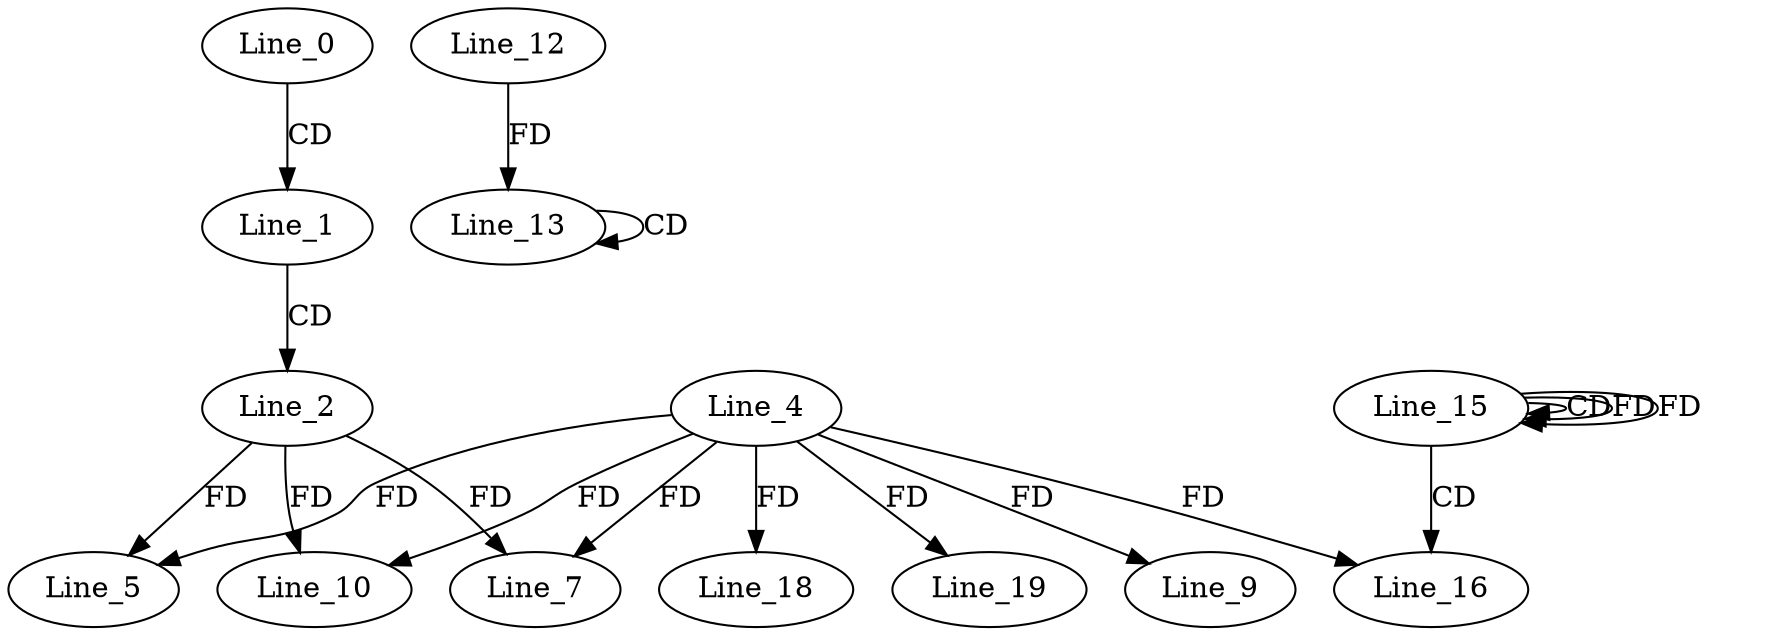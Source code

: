 digraph G {
  Line_0;
  Line_1;
  Line_2;
  Line_4;
  Line_5;
  Line_7;
  Line_9;
  Line_10;
  Line_13;
  Line_13;
  Line_12;
  Line_15;
  Line_15;
  Line_15;
  Line_16;
  Line_18;
  Line_19;
  Line_0 -> Line_1 [ label="CD" ];
  Line_1 -> Line_2 [ label="CD" ];
  Line_4 -> Line_5 [ label="FD" ];
  Line_2 -> Line_5 [ label="FD" ];
  Line_4 -> Line_7 [ label="FD" ];
  Line_2 -> Line_7 [ label="FD" ];
  Line_4 -> Line_9 [ label="FD" ];
  Line_4 -> Line_10 [ label="FD" ];
  Line_2 -> Line_10 [ label="FD" ];
  Line_13 -> Line_13 [ label="CD" ];
  Line_12 -> Line_13 [ label="FD" ];
  Line_15 -> Line_15 [ label="CD" ];
  Line_15 -> Line_15 [ label="FD" ];
  Line_15 -> Line_16 [ label="CD" ];
  Line_4 -> Line_16 [ label="FD" ];
  Line_4 -> Line_18 [ label="FD" ];
  Line_4 -> Line_19 [ label="FD" ];
  Line_15 -> Line_15 [ label="FD" ];
}
